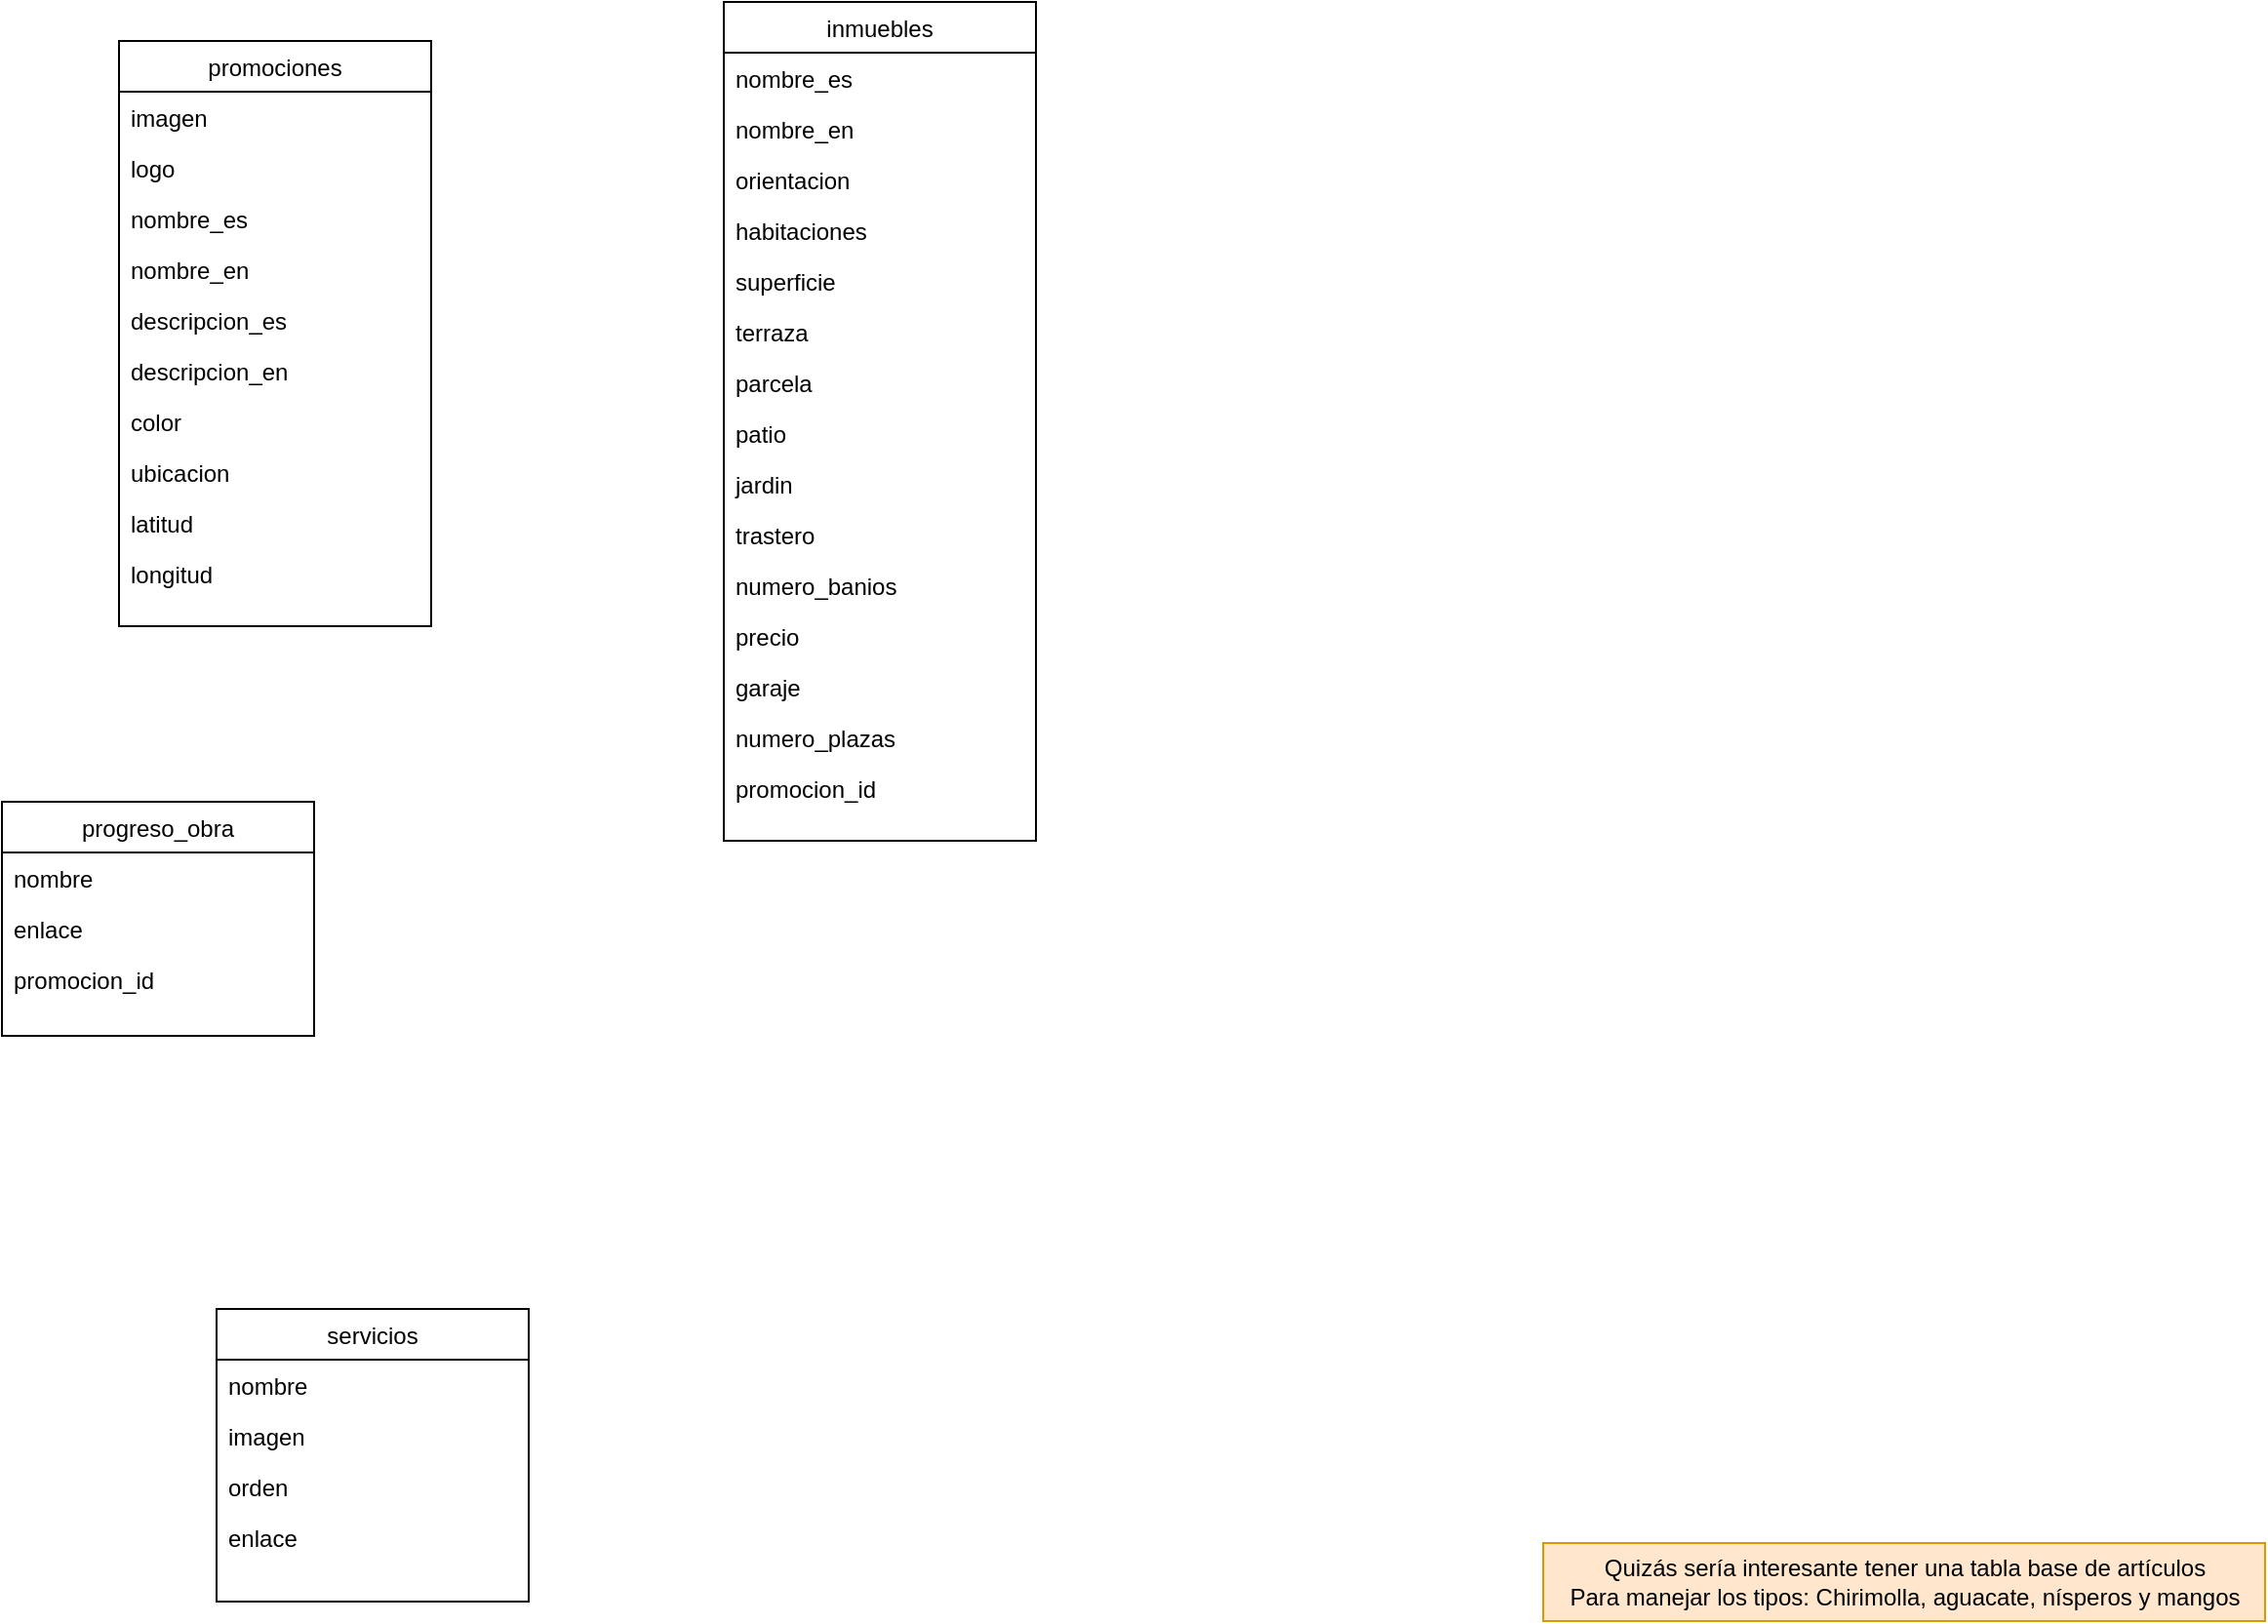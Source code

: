 <mxfile version="21.5.2" type="github">
  <diagram id="C5RBs43oDa-KdzZeNtuy" name="Page-1">
    <mxGraphModel dx="2074" dy="1153" grid="1" gridSize="10" guides="1" tooltips="1" connect="1" arrows="1" fold="1" page="1" pageScale="1" pageWidth="827" pageHeight="1169" math="0" shadow="0">
      <root>
        <mxCell id="WIyWlLk6GJQsqaUBKTNV-0" />
        <mxCell id="WIyWlLk6GJQsqaUBKTNV-1" parent="WIyWlLk6GJQsqaUBKTNV-0" />
        <mxCell id="zkfFHV4jXpPFQw0GAbJ--17" value="promociones" style="swimlane;fontStyle=0;align=center;verticalAlign=top;childLayout=stackLayout;horizontal=1;startSize=26;horizontalStack=0;resizeParent=1;resizeLast=0;collapsible=1;marginBottom=0;rounded=0;shadow=0;strokeWidth=1;" parent="WIyWlLk6GJQsqaUBKTNV-1" vertex="1">
          <mxGeometry x="230" y="120" width="160" height="300" as="geometry">
            <mxRectangle x="550" y="140" width="160" height="26" as="alternateBounds" />
          </mxGeometry>
        </mxCell>
        <mxCell id="zkfFHV4jXpPFQw0GAbJ--18" value="imagen" style="text;align=left;verticalAlign=top;spacingLeft=4;spacingRight=4;overflow=hidden;rotatable=0;points=[[0,0.5],[1,0.5]];portConstraint=eastwest;" parent="zkfFHV4jXpPFQw0GAbJ--17" vertex="1">
          <mxGeometry y="26" width="160" height="26" as="geometry" />
        </mxCell>
        <mxCell id="zkfFHV4jXpPFQw0GAbJ--19" value="logo" style="text;align=left;verticalAlign=top;spacingLeft=4;spacingRight=4;overflow=hidden;rotatable=0;points=[[0,0.5],[1,0.5]];portConstraint=eastwest;rounded=0;shadow=0;html=0;" parent="zkfFHV4jXpPFQw0GAbJ--17" vertex="1">
          <mxGeometry y="52" width="160" height="26" as="geometry" />
        </mxCell>
        <mxCell id="zkfFHV4jXpPFQw0GAbJ--20" value="nombre_es" style="text;align=left;verticalAlign=top;spacingLeft=4;spacingRight=4;overflow=hidden;rotatable=0;points=[[0,0.5],[1,0.5]];portConstraint=eastwest;rounded=0;shadow=0;html=0;" parent="zkfFHV4jXpPFQw0GAbJ--17" vertex="1">
          <mxGeometry y="78" width="160" height="26" as="geometry" />
        </mxCell>
        <mxCell id="zkfFHV4jXpPFQw0GAbJ--21" value="nombre_en" style="text;align=left;verticalAlign=top;spacingLeft=4;spacingRight=4;overflow=hidden;rotatable=0;points=[[0,0.5],[1,0.5]];portConstraint=eastwest;rounded=0;shadow=0;html=0;" parent="zkfFHV4jXpPFQw0GAbJ--17" vertex="1">
          <mxGeometry y="104" width="160" height="26" as="geometry" />
        </mxCell>
        <mxCell id="zkfFHV4jXpPFQw0GAbJ--22" value="descripcion_es" style="text;align=left;verticalAlign=top;spacingLeft=4;spacingRight=4;overflow=hidden;rotatable=0;points=[[0,0.5],[1,0.5]];portConstraint=eastwest;rounded=0;shadow=0;html=0;" parent="zkfFHV4jXpPFQw0GAbJ--17" vertex="1">
          <mxGeometry y="130" width="160" height="26" as="geometry" />
        </mxCell>
        <mxCell id="rubIWAqvZwAbomC3UhDy-70" value="descripcion_en" style="text;align=left;verticalAlign=top;spacingLeft=4;spacingRight=4;overflow=hidden;rotatable=0;points=[[0,0.5],[1,0.5]];portConstraint=eastwest;rounded=0;shadow=0;html=0;" vertex="1" parent="zkfFHV4jXpPFQw0GAbJ--17">
          <mxGeometry y="156" width="160" height="26" as="geometry" />
        </mxCell>
        <mxCell id="rubIWAqvZwAbomC3UhDy-71" value="color" style="text;align=left;verticalAlign=top;spacingLeft=4;spacingRight=4;overflow=hidden;rotatable=0;points=[[0,0.5],[1,0.5]];portConstraint=eastwest;rounded=0;shadow=0;html=0;" vertex="1" parent="zkfFHV4jXpPFQw0GAbJ--17">
          <mxGeometry y="182" width="160" height="26" as="geometry" />
        </mxCell>
        <mxCell id="rubIWAqvZwAbomC3UhDy-72" value="ubicacion" style="text;align=left;verticalAlign=top;spacingLeft=4;spacingRight=4;overflow=hidden;rotatable=0;points=[[0,0.5],[1,0.5]];portConstraint=eastwest;rounded=0;shadow=0;html=0;" vertex="1" parent="zkfFHV4jXpPFQw0GAbJ--17">
          <mxGeometry y="208" width="160" height="26" as="geometry" />
        </mxCell>
        <mxCell id="rubIWAqvZwAbomC3UhDy-73" value="latitud" style="text;align=left;verticalAlign=top;spacingLeft=4;spacingRight=4;overflow=hidden;rotatable=0;points=[[0,0.5],[1,0.5]];portConstraint=eastwest;rounded=0;shadow=0;html=0;" vertex="1" parent="zkfFHV4jXpPFQw0GAbJ--17">
          <mxGeometry y="234" width="160" height="26" as="geometry" />
        </mxCell>
        <mxCell id="rubIWAqvZwAbomC3UhDy-74" value="longitud" style="text;align=left;verticalAlign=top;spacingLeft=4;spacingRight=4;overflow=hidden;rotatable=0;points=[[0,0.5],[1,0.5]];portConstraint=eastwest;rounded=0;shadow=0;html=0;" vertex="1" parent="zkfFHV4jXpPFQw0GAbJ--17">
          <mxGeometry y="260" width="160" height="26" as="geometry" />
        </mxCell>
        <mxCell id="rubIWAqvZwAbomC3UhDy-64" value="Quizás sería interesante tener una tabla base de artículos&lt;br&gt;Para manejar los tipos: Chirimolla, aguacate, nísperos y mangos" style="text;html=1;align=center;verticalAlign=middle;resizable=0;points=[];autosize=1;strokeColor=#d79b00;fillColor=#ffe6cc;" vertex="1" parent="WIyWlLk6GJQsqaUBKTNV-1">
          <mxGeometry x="960" y="890" width="370" height="40" as="geometry" />
        </mxCell>
        <mxCell id="rubIWAqvZwAbomC3UhDy-75" value="inmuebles" style="swimlane;fontStyle=0;align=center;verticalAlign=top;childLayout=stackLayout;horizontal=1;startSize=26;horizontalStack=0;resizeParent=1;resizeLast=0;collapsible=1;marginBottom=0;rounded=0;shadow=0;strokeWidth=1;" vertex="1" parent="WIyWlLk6GJQsqaUBKTNV-1">
          <mxGeometry x="540" y="100" width="160" height="430" as="geometry">
            <mxRectangle x="550" y="140" width="160" height="26" as="alternateBounds" />
          </mxGeometry>
        </mxCell>
        <mxCell id="rubIWAqvZwAbomC3UhDy-78" value="nombre_es" style="text;align=left;verticalAlign=top;spacingLeft=4;spacingRight=4;overflow=hidden;rotatable=0;points=[[0,0.5],[1,0.5]];portConstraint=eastwest;rounded=0;shadow=0;html=0;" vertex="1" parent="rubIWAqvZwAbomC3UhDy-75">
          <mxGeometry y="26" width="160" height="26" as="geometry" />
        </mxCell>
        <mxCell id="rubIWAqvZwAbomC3UhDy-79" value="nombre_en" style="text;align=left;verticalAlign=top;spacingLeft=4;spacingRight=4;overflow=hidden;rotatable=0;points=[[0,0.5],[1,0.5]];portConstraint=eastwest;rounded=0;shadow=0;html=0;" vertex="1" parent="rubIWAqvZwAbomC3UhDy-75">
          <mxGeometry y="52" width="160" height="26" as="geometry" />
        </mxCell>
        <mxCell id="rubIWAqvZwAbomC3UhDy-80" value="orientacion" style="text;align=left;verticalAlign=top;spacingLeft=4;spacingRight=4;overflow=hidden;rotatable=0;points=[[0,0.5],[1,0.5]];portConstraint=eastwest;rounded=0;shadow=0;html=0;" vertex="1" parent="rubIWAqvZwAbomC3UhDy-75">
          <mxGeometry y="78" width="160" height="26" as="geometry" />
        </mxCell>
        <mxCell id="rubIWAqvZwAbomC3UhDy-81" value="habitaciones" style="text;align=left;verticalAlign=top;spacingLeft=4;spacingRight=4;overflow=hidden;rotatable=0;points=[[0,0.5],[1,0.5]];portConstraint=eastwest;rounded=0;shadow=0;html=0;" vertex="1" parent="rubIWAqvZwAbomC3UhDy-75">
          <mxGeometry y="104" width="160" height="26" as="geometry" />
        </mxCell>
        <mxCell id="rubIWAqvZwAbomC3UhDy-82" value="superficie" style="text;align=left;verticalAlign=top;spacingLeft=4;spacingRight=4;overflow=hidden;rotatable=0;points=[[0,0.5],[1,0.5]];portConstraint=eastwest;rounded=0;shadow=0;html=0;" vertex="1" parent="rubIWAqvZwAbomC3UhDy-75">
          <mxGeometry y="130" width="160" height="26" as="geometry" />
        </mxCell>
        <mxCell id="rubIWAqvZwAbomC3UhDy-83" value="terraza" style="text;align=left;verticalAlign=top;spacingLeft=4;spacingRight=4;overflow=hidden;rotatable=0;points=[[0,0.5],[1,0.5]];portConstraint=eastwest;rounded=0;shadow=0;html=0;" vertex="1" parent="rubIWAqvZwAbomC3UhDy-75">
          <mxGeometry y="156" width="160" height="26" as="geometry" />
        </mxCell>
        <mxCell id="rubIWAqvZwAbomC3UhDy-84" value="parcela" style="text;align=left;verticalAlign=top;spacingLeft=4;spacingRight=4;overflow=hidden;rotatable=0;points=[[0,0.5],[1,0.5]];portConstraint=eastwest;rounded=0;shadow=0;html=0;" vertex="1" parent="rubIWAqvZwAbomC3UhDy-75">
          <mxGeometry y="182" width="160" height="26" as="geometry" />
        </mxCell>
        <mxCell id="rubIWAqvZwAbomC3UhDy-85" value="patio" style="text;align=left;verticalAlign=top;spacingLeft=4;spacingRight=4;overflow=hidden;rotatable=0;points=[[0,0.5],[1,0.5]];portConstraint=eastwest;rounded=0;shadow=0;html=0;" vertex="1" parent="rubIWAqvZwAbomC3UhDy-75">
          <mxGeometry y="208" width="160" height="26" as="geometry" />
        </mxCell>
        <mxCell id="rubIWAqvZwAbomC3UhDy-86" value="jardin" style="text;align=left;verticalAlign=top;spacingLeft=4;spacingRight=4;overflow=hidden;rotatable=0;points=[[0,0.5],[1,0.5]];portConstraint=eastwest;rounded=0;shadow=0;html=0;" vertex="1" parent="rubIWAqvZwAbomC3UhDy-75">
          <mxGeometry y="234" width="160" height="26" as="geometry" />
        </mxCell>
        <mxCell id="rubIWAqvZwAbomC3UhDy-87" value="trastero" style="text;align=left;verticalAlign=top;spacingLeft=4;spacingRight=4;overflow=hidden;rotatable=0;points=[[0,0.5],[1,0.5]];portConstraint=eastwest;rounded=0;shadow=0;html=0;" vertex="1" parent="rubIWAqvZwAbomC3UhDy-75">
          <mxGeometry y="260" width="160" height="26" as="geometry" />
        </mxCell>
        <mxCell id="rubIWAqvZwAbomC3UhDy-88" value="numero_banios" style="text;align=left;verticalAlign=top;spacingLeft=4;spacingRight=4;overflow=hidden;rotatable=0;points=[[0,0.5],[1,0.5]];portConstraint=eastwest;rounded=0;shadow=0;html=0;" vertex="1" parent="rubIWAqvZwAbomC3UhDy-75">
          <mxGeometry y="286" width="160" height="26" as="geometry" />
        </mxCell>
        <mxCell id="rubIWAqvZwAbomC3UhDy-89" value="precio" style="text;align=left;verticalAlign=top;spacingLeft=4;spacingRight=4;overflow=hidden;rotatable=0;points=[[0,0.5],[1,0.5]];portConstraint=eastwest;rounded=0;shadow=0;html=0;" vertex="1" parent="rubIWAqvZwAbomC3UhDy-75">
          <mxGeometry y="312" width="160" height="26" as="geometry" />
        </mxCell>
        <mxCell id="rubIWAqvZwAbomC3UhDy-90" value="garaje" style="text;align=left;verticalAlign=top;spacingLeft=4;spacingRight=4;overflow=hidden;rotatable=0;points=[[0,0.5],[1,0.5]];portConstraint=eastwest;rounded=0;shadow=0;html=0;" vertex="1" parent="rubIWAqvZwAbomC3UhDy-75">
          <mxGeometry y="338" width="160" height="26" as="geometry" />
        </mxCell>
        <mxCell id="rubIWAqvZwAbomC3UhDy-91" value="numero_plazas" style="text;align=left;verticalAlign=top;spacingLeft=4;spacingRight=4;overflow=hidden;rotatable=0;points=[[0,0.5],[1,0.5]];portConstraint=eastwest;rounded=0;shadow=0;html=0;" vertex="1" parent="rubIWAqvZwAbomC3UhDy-75">
          <mxGeometry y="364" width="160" height="26" as="geometry" />
        </mxCell>
        <mxCell id="rubIWAqvZwAbomC3UhDy-125" value="promocion_id" style="text;align=left;verticalAlign=top;spacingLeft=4;spacingRight=4;overflow=hidden;rotatable=0;points=[[0,0.5],[1,0.5]];portConstraint=eastwest;rounded=0;shadow=0;html=0;" vertex="1" parent="rubIWAqvZwAbomC3UhDy-75">
          <mxGeometry y="390" width="160" height="26" as="geometry" />
        </mxCell>
        <mxCell id="rubIWAqvZwAbomC3UhDy-102" value="progreso_obra" style="swimlane;fontStyle=0;align=center;verticalAlign=top;childLayout=stackLayout;horizontal=1;startSize=26;horizontalStack=0;resizeParent=1;resizeLast=0;collapsible=1;marginBottom=0;rounded=0;shadow=0;strokeWidth=1;" vertex="1" parent="WIyWlLk6GJQsqaUBKTNV-1">
          <mxGeometry x="170" y="510" width="160" height="120" as="geometry">
            <mxRectangle x="550" y="140" width="160" height="26" as="alternateBounds" />
          </mxGeometry>
        </mxCell>
        <mxCell id="rubIWAqvZwAbomC3UhDy-103" value="nombre" style="text;align=left;verticalAlign=top;spacingLeft=4;spacingRight=4;overflow=hidden;rotatable=0;points=[[0,0.5],[1,0.5]];portConstraint=eastwest;" vertex="1" parent="rubIWAqvZwAbomC3UhDy-102">
          <mxGeometry y="26" width="160" height="26" as="geometry" />
        </mxCell>
        <mxCell id="rubIWAqvZwAbomC3UhDy-104" value="enlace" style="text;align=left;verticalAlign=top;spacingLeft=4;spacingRight=4;overflow=hidden;rotatable=0;points=[[0,0.5],[1,0.5]];portConstraint=eastwest;rounded=0;shadow=0;html=0;" vertex="1" parent="rubIWAqvZwAbomC3UhDy-102">
          <mxGeometry y="52" width="160" height="26" as="geometry" />
        </mxCell>
        <mxCell id="rubIWAqvZwAbomC3UhDy-105" value="promocion_id" style="text;align=left;verticalAlign=top;spacingLeft=4;spacingRight=4;overflow=hidden;rotatable=0;points=[[0,0.5],[1,0.5]];portConstraint=eastwest;rounded=0;shadow=0;html=0;" vertex="1" parent="rubIWAqvZwAbomC3UhDy-102">
          <mxGeometry y="78" width="160" height="26" as="geometry" />
        </mxCell>
        <mxCell id="rubIWAqvZwAbomC3UhDy-113" value="servicios" style="swimlane;fontStyle=0;align=center;verticalAlign=top;childLayout=stackLayout;horizontal=1;startSize=26;horizontalStack=0;resizeParent=1;resizeLast=0;collapsible=1;marginBottom=0;rounded=0;shadow=0;strokeWidth=1;" vertex="1" parent="WIyWlLk6GJQsqaUBKTNV-1">
          <mxGeometry x="280" y="770" width="160" height="150" as="geometry">
            <mxRectangle x="550" y="140" width="160" height="26" as="alternateBounds" />
          </mxGeometry>
        </mxCell>
        <mxCell id="rubIWAqvZwAbomC3UhDy-114" value="nombre" style="text;align=left;verticalAlign=top;spacingLeft=4;spacingRight=4;overflow=hidden;rotatable=0;points=[[0,0.5],[1,0.5]];portConstraint=eastwest;" vertex="1" parent="rubIWAqvZwAbomC3UhDy-113">
          <mxGeometry y="26" width="160" height="26" as="geometry" />
        </mxCell>
        <mxCell id="rubIWAqvZwAbomC3UhDy-115" value="imagen" style="text;align=left;verticalAlign=top;spacingLeft=4;spacingRight=4;overflow=hidden;rotatable=0;points=[[0,0.5],[1,0.5]];portConstraint=eastwest;rounded=0;shadow=0;html=0;" vertex="1" parent="rubIWAqvZwAbomC3UhDy-113">
          <mxGeometry y="52" width="160" height="26" as="geometry" />
        </mxCell>
        <mxCell id="rubIWAqvZwAbomC3UhDy-116" value="orden" style="text;align=left;verticalAlign=top;spacingLeft=4;spacingRight=4;overflow=hidden;rotatable=0;points=[[0,0.5],[1,0.5]];portConstraint=eastwest;rounded=0;shadow=0;html=0;" vertex="1" parent="rubIWAqvZwAbomC3UhDy-113">
          <mxGeometry y="78" width="160" height="26" as="geometry" />
        </mxCell>
        <mxCell id="rubIWAqvZwAbomC3UhDy-117" value="enlace" style="text;align=left;verticalAlign=top;spacingLeft=4;spacingRight=4;overflow=hidden;rotatable=0;points=[[0,0.5],[1,0.5]];portConstraint=eastwest;rounded=0;shadow=0;html=0;" vertex="1" parent="rubIWAqvZwAbomC3UhDy-113">
          <mxGeometry y="104" width="160" height="26" as="geometry" />
        </mxCell>
      </root>
    </mxGraphModel>
  </diagram>
</mxfile>
